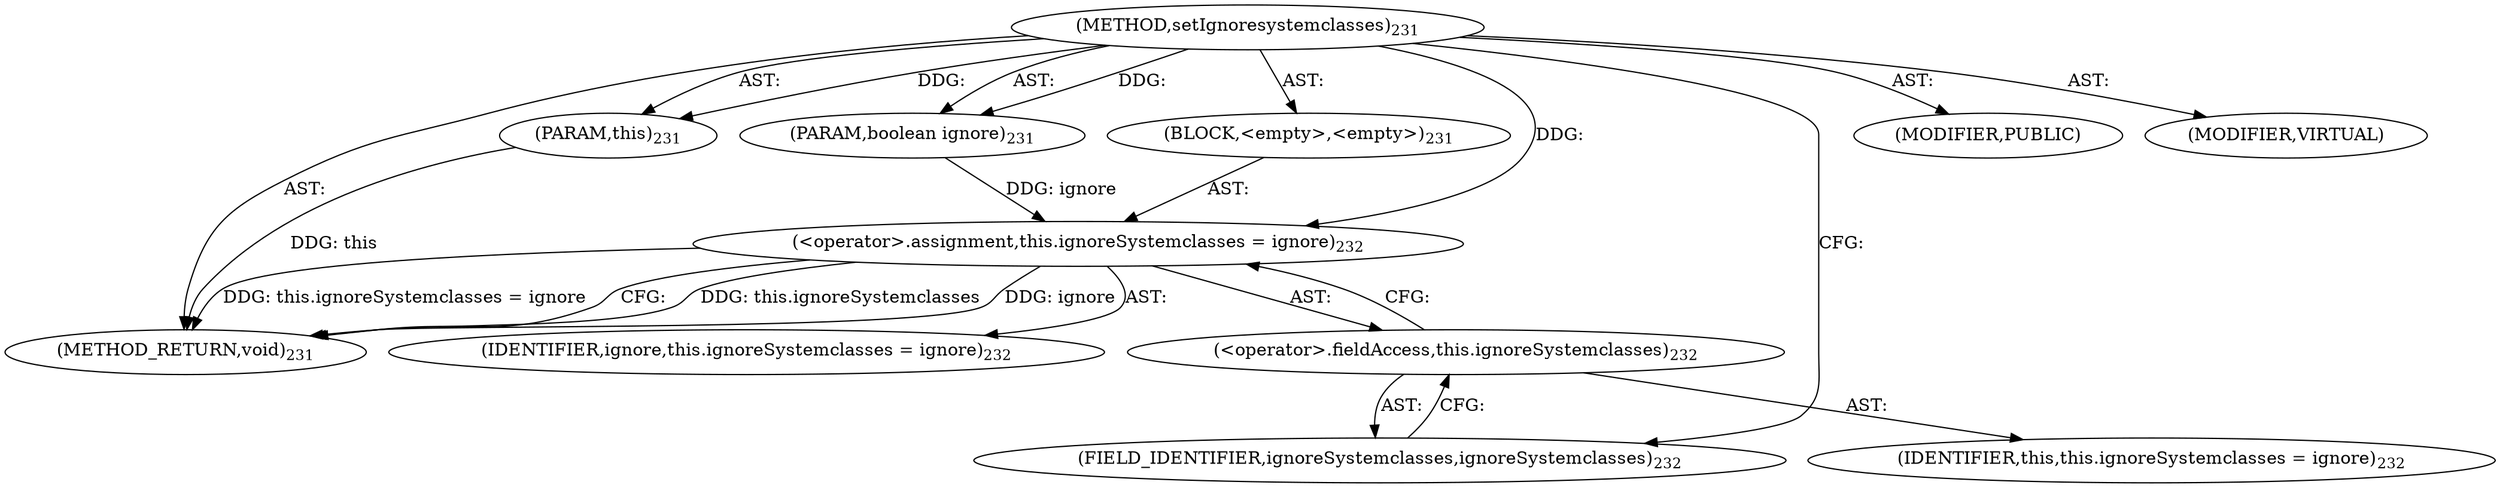 digraph "setIgnoresystemclasses" {  
"111669149708" [label = <(METHOD,setIgnoresystemclasses)<SUB>231</SUB>> ]
"115964117004" [label = <(PARAM,this)<SUB>231</SUB>> ]
"115964117023" [label = <(PARAM,boolean ignore)<SUB>231</SUB>> ]
"25769803791" [label = <(BLOCK,&lt;empty&gt;,&lt;empty&gt;)<SUB>231</SUB>> ]
"30064771125" [label = <(&lt;operator&gt;.assignment,this.ignoreSystemclasses = ignore)<SUB>232</SUB>> ]
"30064771126" [label = <(&lt;operator&gt;.fieldAccess,this.ignoreSystemclasses)<SUB>232</SUB>> ]
"68719476757" [label = <(IDENTIFIER,this,this.ignoreSystemclasses = ignore)<SUB>232</SUB>> ]
"55834574865" [label = <(FIELD_IDENTIFIER,ignoreSystemclasses,ignoreSystemclasses)<SUB>232</SUB>> ]
"68719476813" [label = <(IDENTIFIER,ignore,this.ignoreSystemclasses = ignore)<SUB>232</SUB>> ]
"133143986211" [label = <(MODIFIER,PUBLIC)> ]
"133143986212" [label = <(MODIFIER,VIRTUAL)> ]
"128849018892" [label = <(METHOD_RETURN,void)<SUB>231</SUB>> ]
  "111669149708" -> "115964117004"  [ label = "AST: "] 
  "111669149708" -> "115964117023"  [ label = "AST: "] 
  "111669149708" -> "25769803791"  [ label = "AST: "] 
  "111669149708" -> "133143986211"  [ label = "AST: "] 
  "111669149708" -> "133143986212"  [ label = "AST: "] 
  "111669149708" -> "128849018892"  [ label = "AST: "] 
  "25769803791" -> "30064771125"  [ label = "AST: "] 
  "30064771125" -> "30064771126"  [ label = "AST: "] 
  "30064771125" -> "68719476813"  [ label = "AST: "] 
  "30064771126" -> "68719476757"  [ label = "AST: "] 
  "30064771126" -> "55834574865"  [ label = "AST: "] 
  "30064771125" -> "128849018892"  [ label = "CFG: "] 
  "30064771126" -> "30064771125"  [ label = "CFG: "] 
  "55834574865" -> "30064771126"  [ label = "CFG: "] 
  "111669149708" -> "55834574865"  [ label = "CFG: "] 
  "115964117004" -> "128849018892"  [ label = "DDG: this"] 
  "30064771125" -> "128849018892"  [ label = "DDG: this.ignoreSystemclasses"] 
  "30064771125" -> "128849018892"  [ label = "DDG: ignore"] 
  "30064771125" -> "128849018892"  [ label = "DDG: this.ignoreSystemclasses = ignore"] 
  "111669149708" -> "115964117004"  [ label = "DDG: "] 
  "111669149708" -> "115964117023"  [ label = "DDG: "] 
  "115964117023" -> "30064771125"  [ label = "DDG: ignore"] 
  "111669149708" -> "30064771125"  [ label = "DDG: "] 
}
